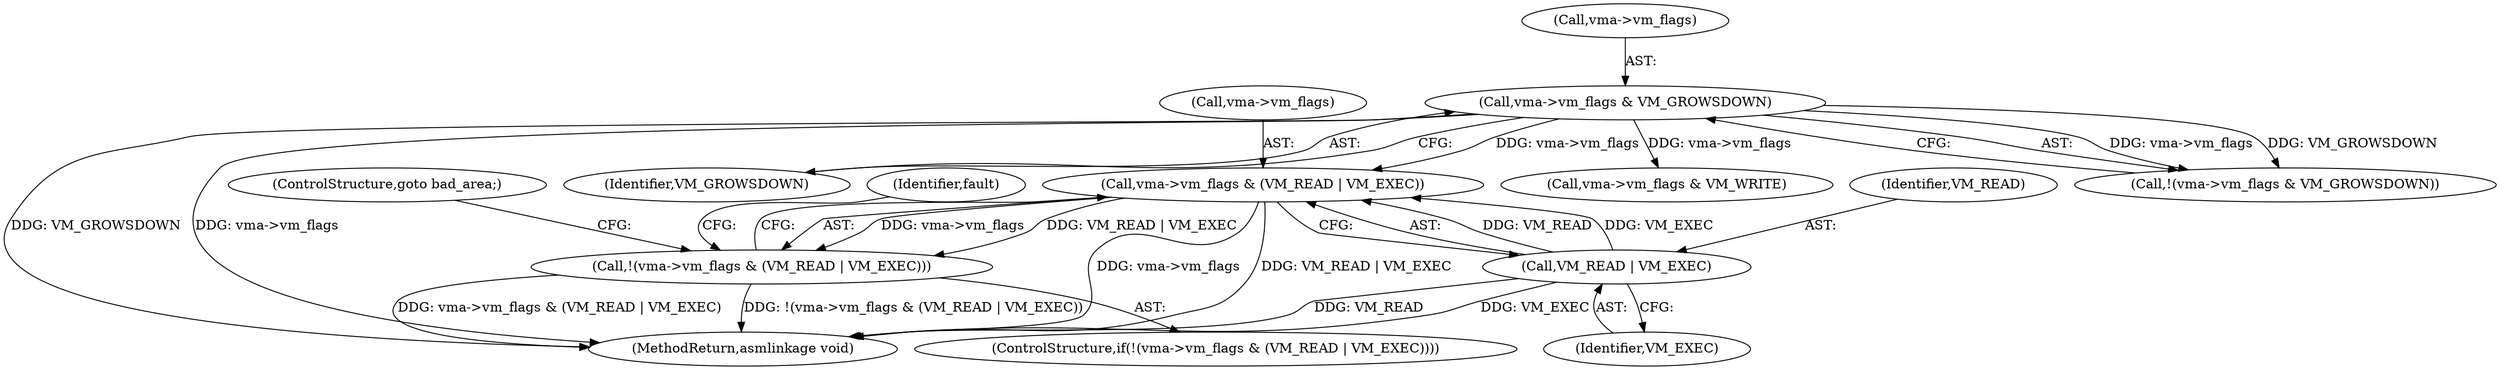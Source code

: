 digraph "0_linux_a8b0ca17b80e92faab46ee7179ba9e99ccb61233_43@pointer" {
"1000233" [label="(Call,vma->vm_flags & (VM_READ | VM_EXEC))"];
"1000203" [label="(Call,vma->vm_flags & VM_GROWSDOWN)"];
"1000237" [label="(Call,VM_READ | VM_EXEC)"];
"1000232" [label="(Call,!(vma->vm_flags & (VM_READ | VM_EXEC)))"];
"1000237" [label="(Call,VM_READ | VM_EXEC)"];
"1000204" [label="(Call,vma->vm_flags)"];
"1000242" [label="(Identifier,fault)"];
"1000239" [label="(Identifier,VM_EXEC)"];
"1000203" [label="(Call,vma->vm_flags & VM_GROWSDOWN)"];
"1000207" [label="(Identifier,VM_GROWSDOWN)"];
"1000223" [label="(Call,vma->vm_flags & VM_WRITE)"];
"1000240" [label="(ControlStructure,goto bad_area;)"];
"1000231" [label="(ControlStructure,if(!(vma->vm_flags & (VM_READ | VM_EXEC))))"];
"1000537" [label="(MethodReturn,asmlinkage void)"];
"1000234" [label="(Call,vma->vm_flags)"];
"1000232" [label="(Call,!(vma->vm_flags & (VM_READ | VM_EXEC)))"];
"1000202" [label="(Call,!(vma->vm_flags & VM_GROWSDOWN))"];
"1000238" [label="(Identifier,VM_READ)"];
"1000233" [label="(Call,vma->vm_flags & (VM_READ | VM_EXEC))"];
"1000233" -> "1000232"  [label="AST: "];
"1000233" -> "1000237"  [label="CFG: "];
"1000234" -> "1000233"  [label="AST: "];
"1000237" -> "1000233"  [label="AST: "];
"1000232" -> "1000233"  [label="CFG: "];
"1000233" -> "1000537"  [label="DDG: VM_READ | VM_EXEC"];
"1000233" -> "1000537"  [label="DDG: vma->vm_flags"];
"1000233" -> "1000232"  [label="DDG: vma->vm_flags"];
"1000233" -> "1000232"  [label="DDG: VM_READ | VM_EXEC"];
"1000203" -> "1000233"  [label="DDG: vma->vm_flags"];
"1000237" -> "1000233"  [label="DDG: VM_READ"];
"1000237" -> "1000233"  [label="DDG: VM_EXEC"];
"1000203" -> "1000202"  [label="AST: "];
"1000203" -> "1000207"  [label="CFG: "];
"1000204" -> "1000203"  [label="AST: "];
"1000207" -> "1000203"  [label="AST: "];
"1000202" -> "1000203"  [label="CFG: "];
"1000203" -> "1000537"  [label="DDG: VM_GROWSDOWN"];
"1000203" -> "1000537"  [label="DDG: vma->vm_flags"];
"1000203" -> "1000202"  [label="DDG: vma->vm_flags"];
"1000203" -> "1000202"  [label="DDG: VM_GROWSDOWN"];
"1000203" -> "1000223"  [label="DDG: vma->vm_flags"];
"1000237" -> "1000239"  [label="CFG: "];
"1000238" -> "1000237"  [label="AST: "];
"1000239" -> "1000237"  [label="AST: "];
"1000237" -> "1000537"  [label="DDG: VM_EXEC"];
"1000237" -> "1000537"  [label="DDG: VM_READ"];
"1000232" -> "1000231"  [label="AST: "];
"1000240" -> "1000232"  [label="CFG: "];
"1000242" -> "1000232"  [label="CFG: "];
"1000232" -> "1000537"  [label="DDG: vma->vm_flags & (VM_READ | VM_EXEC)"];
"1000232" -> "1000537"  [label="DDG: !(vma->vm_flags & (VM_READ | VM_EXEC))"];
}
